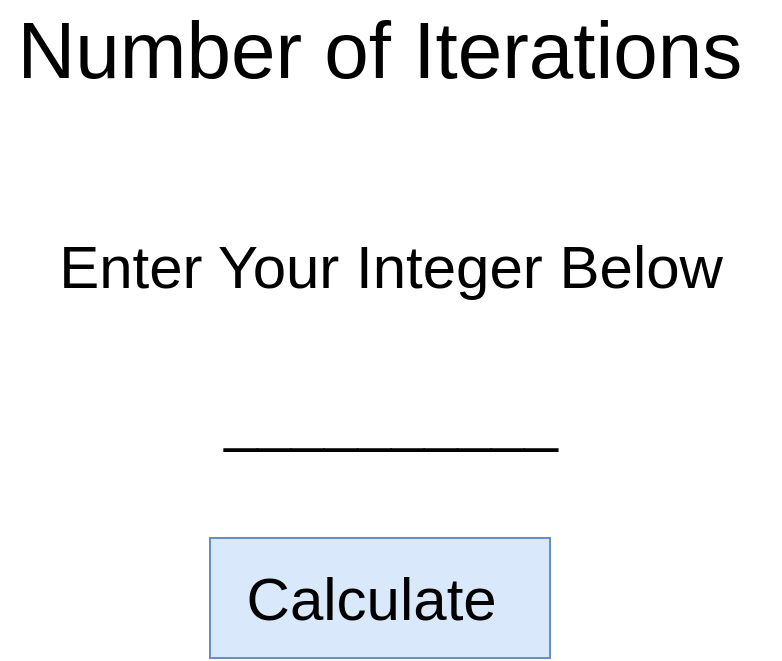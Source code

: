 <mxfile version="17.5.0" type="github">
  <diagram id="C5RBs43oDa-KdzZeNtuy" name="Page-1">
    <mxGraphModel dx="868" dy="482" grid="1" gridSize="10" guides="1" tooltips="1" connect="1" arrows="1" fold="1" page="1" pageScale="1" pageWidth="827" pageHeight="1169" math="0" shadow="0">
      <root>
        <mxCell id="WIyWlLk6GJQsqaUBKTNV-0" />
        <mxCell id="WIyWlLk6GJQsqaUBKTNV-1" parent="WIyWlLk6GJQsqaUBKTNV-0" />
        <mxCell id="RpTkk7P2ESySVKVh2whu-1" value="&lt;font style=&quot;font-size: 40px&quot;&gt;Number of Iterations&amp;nbsp;&lt;/font&gt;" style="text;html=1;align=center;verticalAlign=middle;resizable=0;points=[];autosize=1;strokeColor=none;fillColor=none;" vertex="1" parent="WIyWlLk6GJQsqaUBKTNV-1">
          <mxGeometry x="219" y="50" width="390" height="30" as="geometry" />
        </mxCell>
        <mxCell id="RpTkk7P2ESySVKVh2whu-2" value="&lt;font style=&quot;font-size: 30px&quot;&gt;Enter Your Integer Below&lt;/font&gt;" style="text;html=1;align=center;verticalAlign=middle;resizable=0;points=[];autosize=1;strokeColor=none;fillColor=none;fontSize=40;" vertex="1" parent="WIyWlLk6GJQsqaUBKTNV-1">
          <mxGeometry x="239" y="140" width="350" height="60" as="geometry" />
        </mxCell>
        <mxCell id="RpTkk7P2ESySVKVh2whu-4" value="__________" style="text;html=1;align=center;verticalAlign=middle;resizable=0;points=[];autosize=1;strokeColor=none;fillColor=none;fontSize=30;" vertex="1" parent="WIyWlLk6GJQsqaUBKTNV-1">
          <mxGeometry x="324" y="230" width="180" height="40" as="geometry" />
        </mxCell>
        <mxCell id="RpTkk7P2ESySVKVh2whu-5" value="Calculate&amp;nbsp;" style="rounded=0;whiteSpace=wrap;html=1;fontSize=30;fillColor=#dae8fc;strokeColor=#6c8ebf;" vertex="1" parent="WIyWlLk6GJQsqaUBKTNV-1">
          <mxGeometry x="324" y="310" width="170" height="60" as="geometry" />
        </mxCell>
      </root>
    </mxGraphModel>
  </diagram>
</mxfile>
